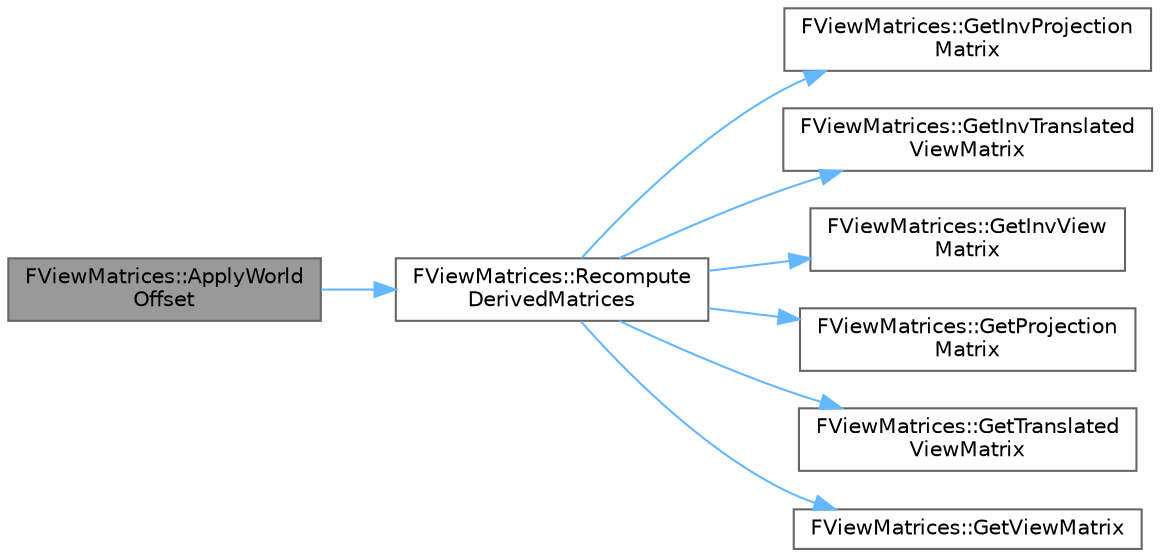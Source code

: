 digraph "FViewMatrices::ApplyWorldOffset"
{
 // INTERACTIVE_SVG=YES
 // LATEX_PDF_SIZE
  bgcolor="transparent";
  edge [fontname=Helvetica,fontsize=10,labelfontname=Helvetica,labelfontsize=10];
  node [fontname=Helvetica,fontsize=10,shape=box,height=0.2,width=0.4];
  rankdir="LR";
  Node1 [id="Node000001",label="FViewMatrices::ApplyWorld\lOffset",height=0.2,width=0.4,color="gray40", fillcolor="grey60", style="filled", fontcolor="black",tooltip=" "];
  Node1 -> Node2 [id="edge1_Node000001_Node000002",color="steelblue1",style="solid",tooltip=" "];
  Node2 [id="Node000002",label="FViewMatrices::Recompute\lDerivedMatrices",height=0.2,width=0.4,color="grey40", fillcolor="white", style="filled",URL="$d4/da9/structFViewMatrices.html#afa5b0e2ebbd02ae0b70ae1bec8cb7b1a",tooltip=" "];
  Node2 -> Node3 [id="edge2_Node000002_Node000003",color="steelblue1",style="solid",tooltip=" "];
  Node3 [id="Node000003",label="FViewMatrices::GetInvProjection\lMatrix",height=0.2,width=0.4,color="grey40", fillcolor="white", style="filled",URL="$d4/da9/structFViewMatrices.html#a49f0efa52dc101ef62dfab7623fc87ff",tooltip=" "];
  Node2 -> Node4 [id="edge3_Node000002_Node000004",color="steelblue1",style="solid",tooltip=" "];
  Node4 [id="Node000004",label="FViewMatrices::GetInvTranslated\lViewMatrix",height=0.2,width=0.4,color="grey40", fillcolor="white", style="filled",URL="$d4/da9/structFViewMatrices.html#ac724e03fc7c38d49f2d20c4b22a5971d",tooltip=" "];
  Node2 -> Node5 [id="edge4_Node000002_Node000005",color="steelblue1",style="solid",tooltip=" "];
  Node5 [id="Node000005",label="FViewMatrices::GetInvView\lMatrix",height=0.2,width=0.4,color="grey40", fillcolor="white", style="filled",URL="$d4/da9/structFViewMatrices.html#ad75ced5933cfc75632cb83e5ab530af7",tooltip=" "];
  Node2 -> Node6 [id="edge5_Node000002_Node000006",color="steelblue1",style="solid",tooltip=" "];
  Node6 [id="Node000006",label="FViewMatrices::GetProjection\lMatrix",height=0.2,width=0.4,color="grey40", fillcolor="white", style="filled",URL="$d4/da9/structFViewMatrices.html#a80734ccb4ccb499cdc7ca53d2688eeb4",tooltip=" "];
  Node2 -> Node7 [id="edge6_Node000002_Node000007",color="steelblue1",style="solid",tooltip=" "];
  Node7 [id="Node000007",label="FViewMatrices::GetTranslated\lViewMatrix",height=0.2,width=0.4,color="grey40", fillcolor="white", style="filled",URL="$d4/da9/structFViewMatrices.html#a8e89b2bcc54da4fb6ba857300bb833e7",tooltip=" "];
  Node2 -> Node8 [id="edge7_Node000002_Node000008",color="steelblue1",style="solid",tooltip=" "];
  Node8 [id="Node000008",label="FViewMatrices::GetViewMatrix",height=0.2,width=0.4,color="grey40", fillcolor="white", style="filled",URL="$d4/da9/structFViewMatrices.html#a9766af9ceb154cbd9340cf86fc33d67b",tooltip=" "];
}
